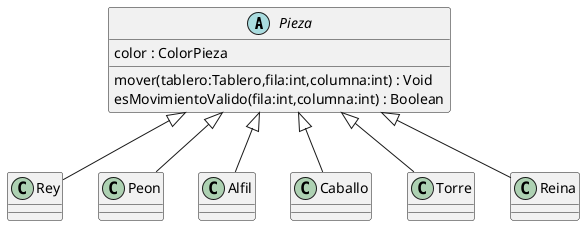@startuml
abstract class "Pieza"
class Rey
class Peon
class Alfil
class Caballo
class Torre
class Reina

Pieza <|-- Rey
Pieza <|-- Peon
Pieza <|-- Alfil
Pieza <|-- Caballo
Pieza <|-- Torre
Pieza <|-- Reina
Pieza : mover(tablero:Tablero,fila:int,columna:int) : Void
Pieza : esMovimientoValido(fila:int,columna:int) : Boolean
Pieza : color : ColorPieza
@enduml